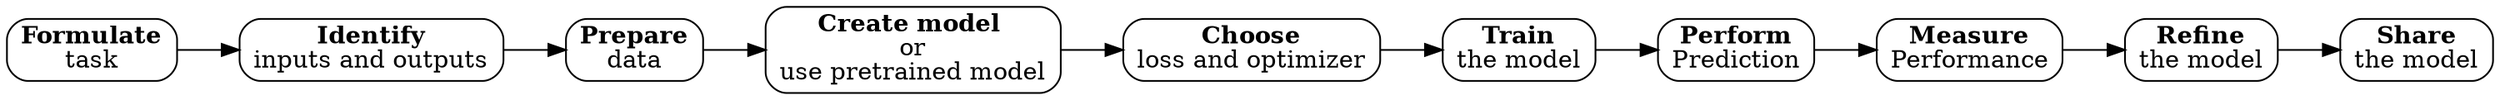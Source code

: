 digraph {
    #configs
	rankdir=LR;
    node [shape=rect, style=rounded]

    #special nodes
    formulate [label=<<B>Formulate</B><BR/>task>]
    i_o [label=<<B>Identify</B><BR/>inputs and outputs>]
    prepare [label=<<B>Prepare</B><BR/>data>]
	create_model [label=<<B>Create model </B><BR/>or<BR/>use pretrained model>]
    loss [label=<<B>Choose</B><BR/>loss and optimizer>]
    train [label=<<B>Train</B><BR/>the model>]
    predict [label=<<B>Perform</B><BR/>Prediction>]
    quality [label=<<B>Measure</B><BR/>Performance>]
    refine [label=<<B>Refine</B><BR/>the model>]
    share [label=<<B>Share</B><BR/>the model>]

    #the graph
    formulate -> i_o -> prepare 
    prepare -> create_model -> loss
    loss -> train -> predict -> quality -> refine -> share
}